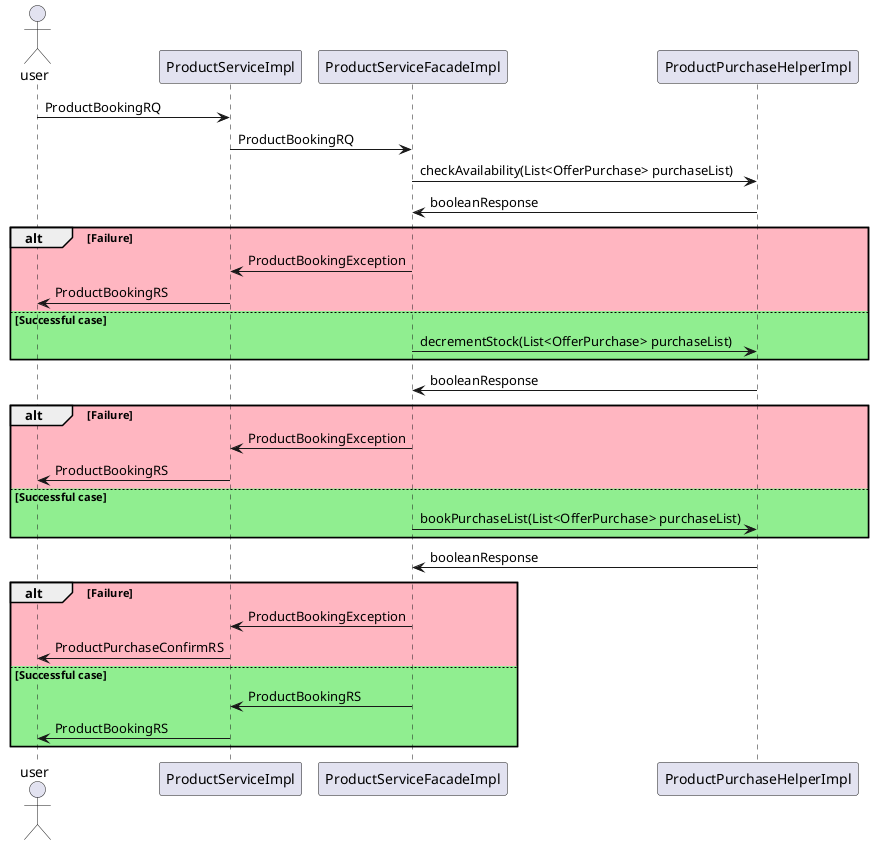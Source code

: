 @startuml


actor user

user->ProductServiceImpl: ProductBookingRQ

ProductServiceImpl -> ProductServiceFacadeImpl: ProductBookingRQ
ProductServiceFacadeImpl -> ProductPurchaseHelperImpl: checkAvailability(List<OfferPurchase> purchaseList)

ProductPurchaseHelperImpl -> ProductServiceFacadeImpl: booleanResponse

alt #lightpink Failure
ProductServiceFacadeImpl -> ProductServiceImpl: ProductBookingException
ProductServiceImpl -> user: ProductBookingRS
else #lightgreen Successful case
ProductServiceFacadeImpl -> ProductPurchaseHelperImpl: decrementStock(List<OfferPurchase> purchaseList)
end

ProductPurchaseHelperImpl -> ProductServiceFacadeImpl: booleanResponse

alt #lightpink Failure
ProductServiceFacadeImpl -> ProductServiceImpl: ProductBookingException
ProductServiceImpl -> user: ProductBookingRS
else #lightgreen Successful case
ProductServiceFacadeImpl -> ProductPurchaseHelperImpl: bookPurchaseList(List<OfferPurchase> purchaseList)
end

ProductPurchaseHelperImpl -> ProductServiceFacadeImpl: booleanResponse

alt #lightpink Failure
ProductServiceFacadeImpl -> ProductServiceImpl: ProductBookingException
ProductServiceImpl -> user: ProductPurchaseConfirmRS
else #lightgreen Successful case
ProductServiceFacadeImpl -> ProductServiceImpl: ProductBookingRS
ProductServiceImpl -> user: ProductBookingRS				
end


@enduml